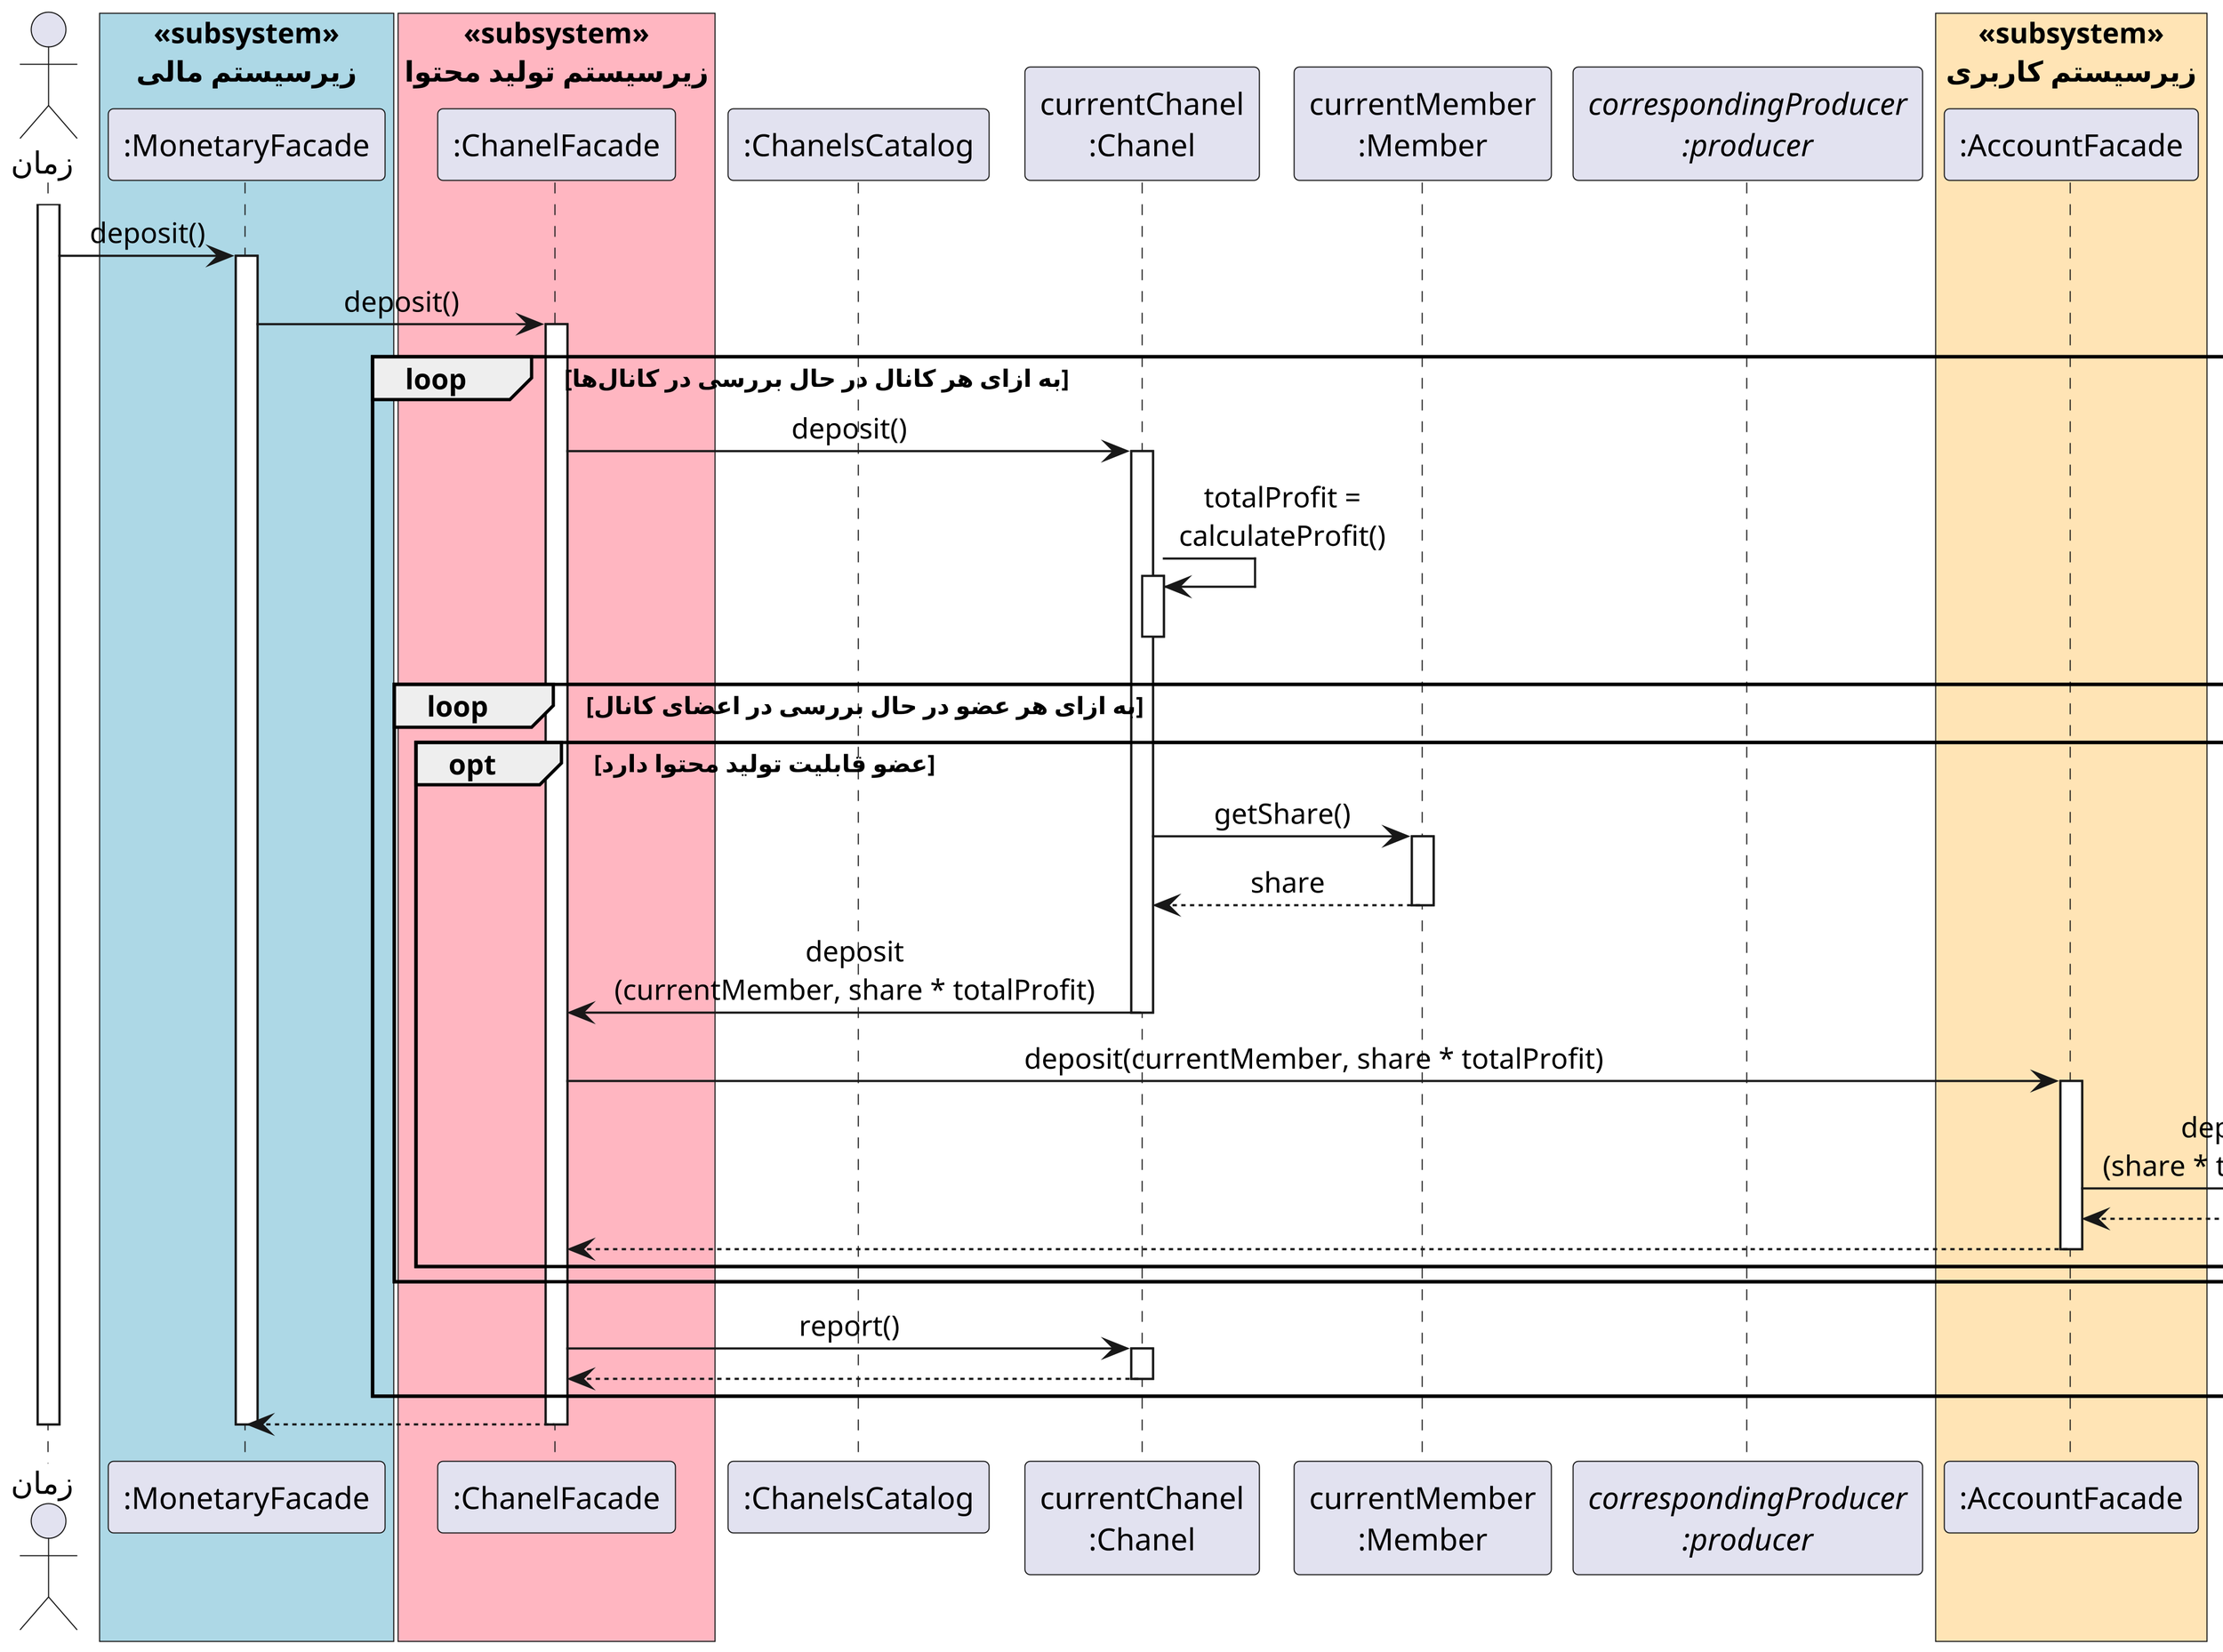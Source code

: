 @startuml deposit_profit


scale 4
skinparam DefaultFontName Vazir
skinparam DefaultTextAlignment center


actor "زمان" as time
box "«subsystem»\nزیرسیستم مالی" #LightBlue
participant ":MonetaryFacade" as monetary
end box
box "«subsystem»\nزیرسیستم تولید محتوا" #LightPink
participant ":ChanelFacade" as chanelFacade
end box
participant ":ChanelsCatalog" as chanels
participant "currentChanel\n:Chanel" as currentChanel
participant "currentMember\n:Member" as member
participant "//correspondingProducer//\n//:producer//" as producer
box "«subsystem»\nزیرسیستم کاربری" #Moccasin
participant ":AccountFacade" as accountFacade
end box
participant "correspondingUser\n:User" as user

activate time
time -> monetary: deposit()
activate monetary
monetary -> chanelFacade: deposit()
activate chanelFacade
loop به ازای هر کانال در حال بررسی در کانال‌ها
    chanelFacade -> currentChanel: deposit()
    activate currentChanel
    currentChanel -> currentChanel : totalProfit =\ncalculateProfit()
    activate currentChanel
    deactivate currentChanel
    loop به ازای هر عضو در حال بررسی در اعضای کانال
        opt عضو قابلیت تولید محتوا دارد
            currentChanel -> member: getShare()
            activate member
            member --> currentChanel: share
            deactivate member
            currentChanel -> chanelFacade: deposit\n(currentMember, share * totalProfit)
            deactivate currentChanel

            chanelFacade -> accountFacade: deposit(currentMember, share * totalProfit)
            activate accountFacade
            accountFacade -> user: deposit\n(share * totalProfit)
            activate user
            user --> accountFacade
            deactivate user
            accountFacade --> chanelFacade
            deactivate accountFacade
        end
    end
    chanelFacade -> currentChanel: report()
    activate currentChanel
    currentChanel --> chanelFacade
    deactivate currentChanel
end
chanelFacade --> monetary
deactivate chanelFacade
deactivate monetary
deactivate time


@enduml